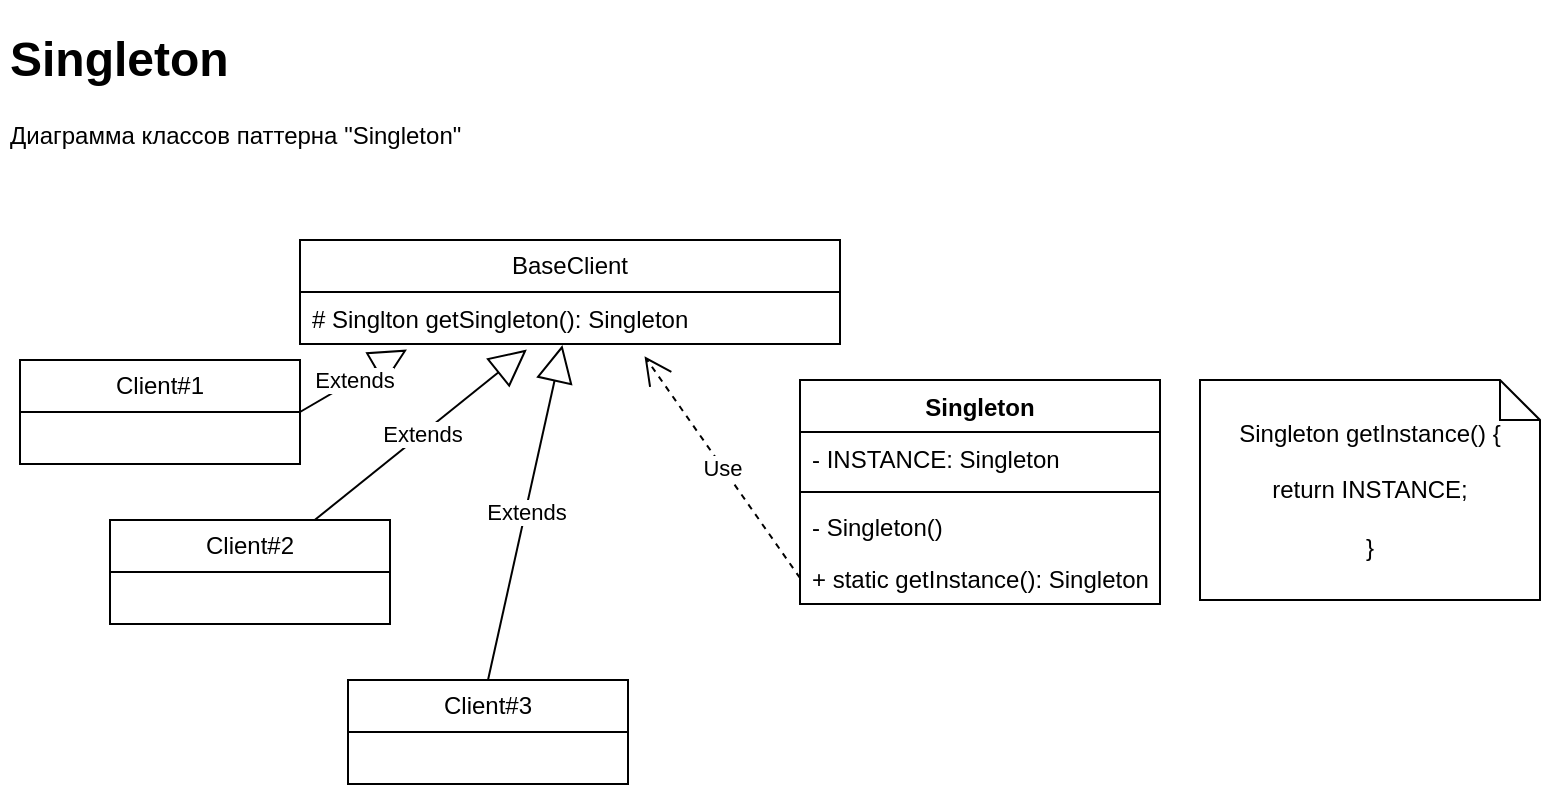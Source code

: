<mxfile version="21.6.8" type="device">
  <diagram name="Страница — 1" id="EChzRBOfX8Rg2iwQ6mTR">
    <mxGraphModel dx="1329" dy="794" grid="1" gridSize="10" guides="1" tooltips="1" connect="1" arrows="1" fold="1" page="1" pageScale="1" pageWidth="827" pageHeight="1169" math="0" shadow="0">
      <root>
        <mxCell id="0" />
        <mxCell id="1" parent="0" />
        <mxCell id="bGb7dt80J6LKubrv_jiA-1" value="&lt;h1&gt;Singleton&lt;/h1&gt;&lt;p&gt;Диаграмма классов паттерна &quot;Singleton&quot;&lt;/p&gt;" style="text;html=1;strokeColor=none;fillColor=none;spacing=5;spacingTop=-20;whiteSpace=wrap;overflow=hidden;rounded=0;" vertex="1" parent="1">
          <mxGeometry x="10" y="20" width="290" height="70" as="geometry" />
        </mxCell>
        <mxCell id="bGb7dt80J6LKubrv_jiA-5" value="Singleton" style="swimlane;fontStyle=1;align=center;verticalAlign=top;childLayout=stackLayout;horizontal=1;startSize=26;horizontalStack=0;resizeParent=1;resizeParentMax=0;resizeLast=0;collapsible=1;marginBottom=0;whiteSpace=wrap;html=1;" vertex="1" parent="1">
          <mxGeometry x="410" y="200" width="180" height="112" as="geometry" />
        </mxCell>
        <mxCell id="bGb7dt80J6LKubrv_jiA-6" value="- INSTANCE: Singleton" style="text;strokeColor=none;fillColor=none;align=left;verticalAlign=top;spacingLeft=4;spacingRight=4;overflow=hidden;rotatable=0;points=[[0,0.5],[1,0.5]];portConstraint=eastwest;whiteSpace=wrap;html=1;" vertex="1" parent="bGb7dt80J6LKubrv_jiA-5">
          <mxGeometry y="26" width="180" height="26" as="geometry" />
        </mxCell>
        <mxCell id="bGb7dt80J6LKubrv_jiA-7" value="" style="line;strokeWidth=1;fillColor=none;align=left;verticalAlign=middle;spacingTop=-1;spacingLeft=3;spacingRight=3;rotatable=0;labelPosition=right;points=[];portConstraint=eastwest;strokeColor=inherit;" vertex="1" parent="bGb7dt80J6LKubrv_jiA-5">
          <mxGeometry y="52" width="180" height="8" as="geometry" />
        </mxCell>
        <mxCell id="bGb7dt80J6LKubrv_jiA-8" value="- Singleton()" style="text;strokeColor=none;fillColor=none;align=left;verticalAlign=top;spacingLeft=4;spacingRight=4;overflow=hidden;rotatable=0;points=[[0,0.5],[1,0.5]];portConstraint=eastwest;whiteSpace=wrap;html=1;" vertex="1" parent="bGb7dt80J6LKubrv_jiA-5">
          <mxGeometry y="60" width="180" height="26" as="geometry" />
        </mxCell>
        <mxCell id="bGb7dt80J6LKubrv_jiA-4" value="+ static getInstance(): Singleton" style="text;strokeColor=none;fillColor=none;align=left;verticalAlign=top;spacingLeft=4;spacingRight=4;overflow=hidden;rotatable=0;points=[[0,0.5],[1,0.5]];portConstraint=eastwest;whiteSpace=wrap;html=1;" vertex="1" parent="bGb7dt80J6LKubrv_jiA-5">
          <mxGeometry y="86" width="180" height="26" as="geometry" />
        </mxCell>
        <mxCell id="bGb7dt80J6LKubrv_jiA-9" value="Client#1" style="swimlane;fontStyle=0;childLayout=stackLayout;horizontal=1;startSize=26;fillColor=none;horizontalStack=0;resizeParent=1;resizeParentMax=0;resizeLast=0;collapsible=1;marginBottom=0;whiteSpace=wrap;html=1;" vertex="1" parent="1">
          <mxGeometry x="20" y="190" width="140" height="52" as="geometry" />
        </mxCell>
        <mxCell id="bGb7dt80J6LKubrv_jiA-10" value="Client#2" style="swimlane;fontStyle=0;childLayout=stackLayout;horizontal=1;startSize=26;fillColor=none;horizontalStack=0;resizeParent=1;resizeParentMax=0;resizeLast=0;collapsible=1;marginBottom=0;whiteSpace=wrap;html=1;" vertex="1" parent="1">
          <mxGeometry x="65" y="270" width="140" height="52" as="geometry" />
        </mxCell>
        <mxCell id="bGb7dt80J6LKubrv_jiA-11" value="Client#3" style="swimlane;fontStyle=0;childLayout=stackLayout;horizontal=1;startSize=26;fillColor=none;horizontalStack=0;resizeParent=1;resizeParentMax=0;resizeLast=0;collapsible=1;marginBottom=0;whiteSpace=wrap;html=1;" vertex="1" parent="1">
          <mxGeometry x="184" y="350" width="140" height="52" as="geometry" />
        </mxCell>
        <mxCell id="bGb7dt80J6LKubrv_jiA-16" value="Use" style="endArrow=open;endSize=12;dashed=1;html=1;rounded=0;entryX=0.638;entryY=1.235;entryDx=0;entryDy=0;exitX=0;exitY=0.5;exitDx=0;exitDy=0;entryPerimeter=0;" edge="1" parent="1" source="bGb7dt80J6LKubrv_jiA-4" target="bGb7dt80J6LKubrv_jiA-20">
          <mxGeometry width="160" relative="1" as="geometry">
            <mxPoint x="420" y="310" as="sourcePoint" />
            <mxPoint x="215" y="293" as="targetPoint" />
          </mxGeometry>
        </mxCell>
        <mxCell id="bGb7dt80J6LKubrv_jiA-18" value="Singleton getInstance() {&lt;br&gt;&lt;br&gt;return INSTANCE;&lt;br&gt;&lt;br&gt;}" style="shape=note;size=20;whiteSpace=wrap;html=1;" vertex="1" parent="1">
          <mxGeometry x="610" y="200" width="170" height="110" as="geometry" />
        </mxCell>
        <mxCell id="bGb7dt80J6LKubrv_jiA-19" value="BaseClient" style="swimlane;fontStyle=0;childLayout=stackLayout;horizontal=1;startSize=26;fillColor=none;horizontalStack=0;resizeParent=1;resizeParentMax=0;resizeLast=0;collapsible=1;marginBottom=0;whiteSpace=wrap;html=1;" vertex="1" parent="1">
          <mxGeometry x="160" y="130" width="270" height="52" as="geometry" />
        </mxCell>
        <mxCell id="bGb7dt80J6LKubrv_jiA-20" value="# Singlton getSingleton()&lt;span style=&quot;background-color: initial;&quot;&gt;: Singleton&lt;/span&gt;" style="text;strokeColor=none;fillColor=none;align=left;verticalAlign=top;spacingLeft=4;spacingRight=4;overflow=hidden;rotatable=0;points=[[0,0.5],[1,0.5]];portConstraint=eastwest;whiteSpace=wrap;html=1;" vertex="1" parent="bGb7dt80J6LKubrv_jiA-19">
          <mxGeometry y="26" width="270" height="26" as="geometry" />
        </mxCell>
        <mxCell id="bGb7dt80J6LKubrv_jiA-21" value="Extends" style="endArrow=block;endSize=16;endFill=0;html=1;rounded=0;exitX=0.5;exitY=0;exitDx=0;exitDy=0;entryX=0.486;entryY=1.021;entryDx=0;entryDy=0;entryPerimeter=0;" edge="1" parent="1" source="bGb7dt80J6LKubrv_jiA-11" target="bGb7dt80J6LKubrv_jiA-20">
          <mxGeometry x="0.011" width="160" relative="1" as="geometry">
            <mxPoint x="672" y="196" as="sourcePoint" />
            <mxPoint x="490" y="-22" as="targetPoint" />
            <mxPoint as="offset" />
          </mxGeometry>
        </mxCell>
        <mxCell id="bGb7dt80J6LKubrv_jiA-22" value="Extends" style="endArrow=block;endSize=16;endFill=0;html=1;rounded=0;entryX=0.42;entryY=1.107;entryDx=0;entryDy=0;entryPerimeter=0;" edge="1" parent="1" source="bGb7dt80J6LKubrv_jiA-10" target="bGb7dt80J6LKubrv_jiA-20">
          <mxGeometry x="0.011" width="160" relative="1" as="geometry">
            <mxPoint x="264" y="360" as="sourcePoint" />
            <mxPoint x="301" y="193" as="targetPoint" />
            <mxPoint as="offset" />
          </mxGeometry>
        </mxCell>
        <mxCell id="bGb7dt80J6LKubrv_jiA-23" value="Extends" style="endArrow=block;endSize=16;endFill=0;html=1;rounded=0;entryX=0.198;entryY=1.107;entryDx=0;entryDy=0;entryPerimeter=0;exitX=1;exitY=0.5;exitDx=0;exitDy=0;" edge="1" parent="1" source="bGb7dt80J6LKubrv_jiA-9" target="bGb7dt80J6LKubrv_jiA-20">
          <mxGeometry x="0.011" width="160" relative="1" as="geometry">
            <mxPoint x="177" y="280" as="sourcePoint" />
            <mxPoint x="283" y="195" as="targetPoint" />
            <mxPoint as="offset" />
          </mxGeometry>
        </mxCell>
      </root>
    </mxGraphModel>
  </diagram>
</mxfile>
